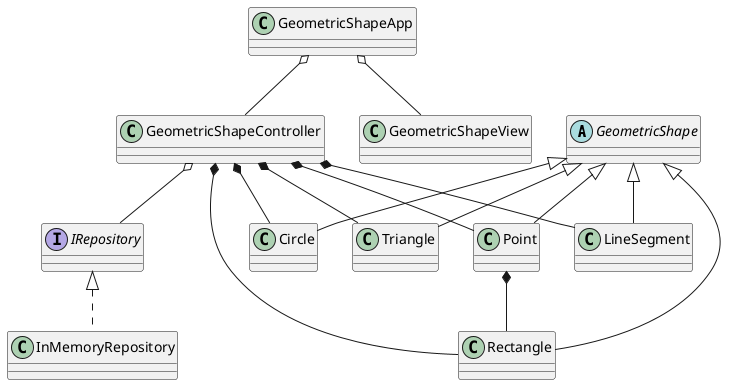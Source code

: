 @startuml class_diagram
skinparam classAttributeIconSize 0
skinparam groupInheritance 0

abstract class GeometricShape {}

class Point {}

class LineSegment {}

class Circle {}

class Rectangle {}

class Triangle {}

interface IRepository {}

class InMemoryRepository {}

class GeometricShapeController {}

class GeometricShapeApp {}

class GeometricShapeView {}

' Inheritance
GeometricShape <|-- Point
GeometricShape <|-- LineSegment
GeometricShape <|-- Circle
GeometricShape <|-- Rectangle
GeometricShape <|-- Triangle

' Implement
IRepository <|.. InMemoryRepository

' Composition (Strong)
GeometricShapeController *-- Point
GeometricShapeController *-- LineSegment
GeometricShapeController *-- Circle
GeometricShapeController *-- Rectangle
GeometricShapeController *-- Triangle
Point *-- Rectangle

' Aggregation (Weak)
GeometricShapeController o-- IRepository
GeometricShapeApp o-- GeometricShapeController
GeometricShapeApp o-- GeometricShapeView
@enduml
